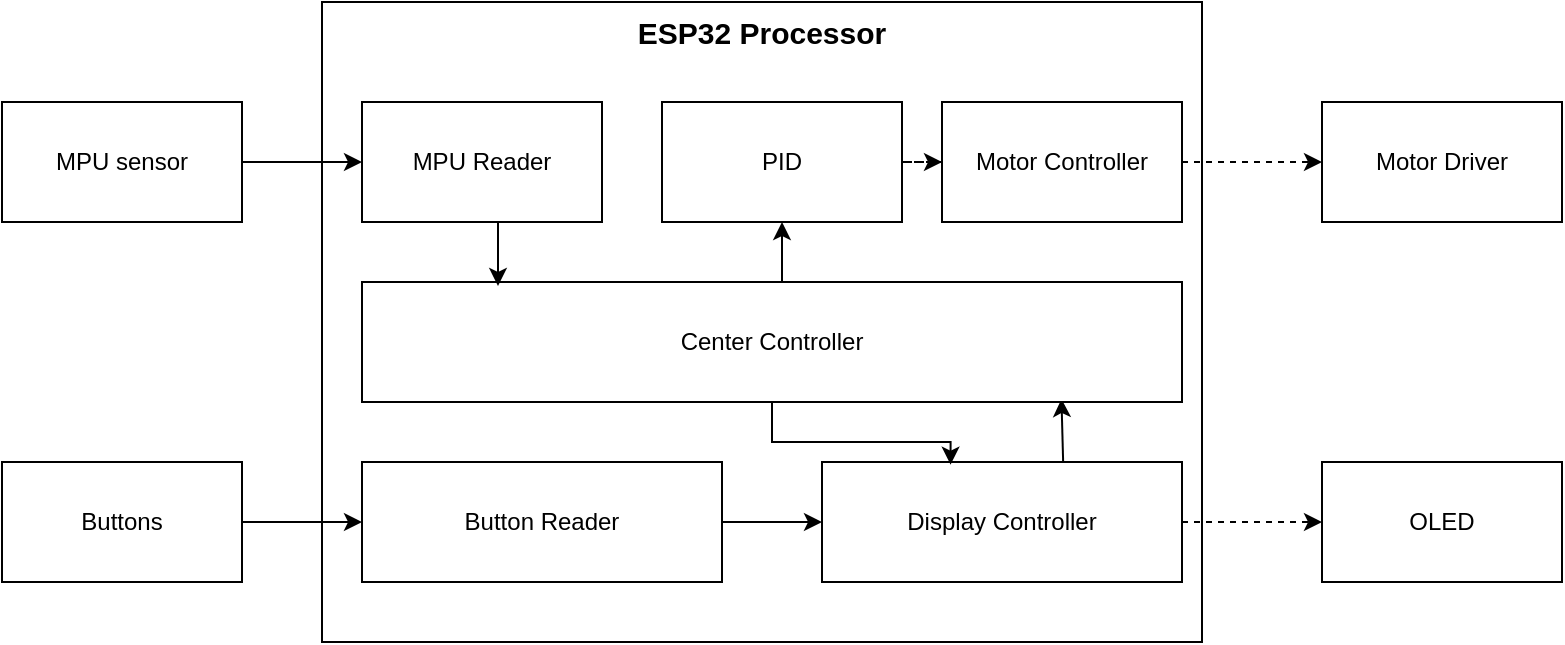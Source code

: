 <mxfile version="24.7.4" pages="3">
  <diagram name="Sumary block" id="FXB2mZ0xPSjjn9bdQ_Oj">
    <mxGraphModel dx="609" dy="326" grid="1" gridSize="10" guides="1" tooltips="1" connect="1" arrows="1" fold="1" page="1" pageScale="1" pageWidth="827" pageHeight="1169" math="0" shadow="0">
      <root>
        <mxCell id="0" />
        <mxCell id="1" parent="0" />
        <mxCell id="ob8WJwhqmF-MajUSoDx4-9" value="&lt;font style=&quot;font-size: 15px;&quot;&gt;&lt;b&gt;ESP32 Processor&lt;/b&gt;&lt;/font&gt;" style="rounded=0;whiteSpace=wrap;html=1;verticalAlign=top;" parent="1" vertex="1">
          <mxGeometry x="180" y="270" width="440" height="320" as="geometry" />
        </mxCell>
        <mxCell id="SYcdP9vyWLaE2hRo2d69-3" style="edgeStyle=orthogonalEdgeStyle;rounded=0;orthogonalLoop=1;jettySize=auto;html=1;" parent="1" source="ob8WJwhqmF-MajUSoDx4-1" target="SYcdP9vyWLaE2hRo2d69-1" edge="1">
          <mxGeometry relative="1" as="geometry" />
        </mxCell>
        <mxCell id="ob8WJwhqmF-MajUSoDx4-1" value="MPU sensor" style="rounded=0;whiteSpace=wrap;html=1;" parent="1" vertex="1">
          <mxGeometry x="20" y="320" width="120" height="60" as="geometry" />
        </mxCell>
        <mxCell id="ob8WJwhqmF-MajUSoDx4-5" style="edgeStyle=orthogonalEdgeStyle;rounded=0;orthogonalLoop=1;jettySize=auto;html=1;entryX=0;entryY=0.5;entryDx=0;entryDy=0;dashed=1;" parent="1" source="kq1z_gf7CGHiFpqKa5aB-1" target="ob8WJwhqmF-MajUSoDx4-4" edge="1">
          <mxGeometry relative="1" as="geometry" />
        </mxCell>
        <mxCell id="ob8WJwhqmF-MajUSoDx4-3" value="PID" style="rounded=0;whiteSpace=wrap;html=1;" parent="1" vertex="1">
          <mxGeometry x="350" y="320" width="120" height="60" as="geometry" />
        </mxCell>
        <mxCell id="ob8WJwhqmF-MajUSoDx4-4" value="Motor Driver" style="rounded=0;whiteSpace=wrap;html=1;" parent="1" vertex="1">
          <mxGeometry x="680" y="320" width="120" height="60" as="geometry" />
        </mxCell>
        <mxCell id="SYcdP9vyWLaE2hRo2d69-4" style="edgeStyle=orthogonalEdgeStyle;rounded=0;orthogonalLoop=1;jettySize=auto;html=1;" parent="1" source="ob8WJwhqmF-MajUSoDx4-11" target="SYcdP9vyWLaE2hRo2d69-2" edge="1">
          <mxGeometry relative="1" as="geometry" />
        </mxCell>
        <mxCell id="ob8WJwhqmF-MajUSoDx4-11" value="Buttons" style="rounded=0;whiteSpace=wrap;html=1;" parent="1" vertex="1">
          <mxGeometry x="20" y="500" width="120" height="60" as="geometry" />
        </mxCell>
        <mxCell id="ob8WJwhqmF-MajUSoDx4-12" value="OLED" style="rounded=0;whiteSpace=wrap;html=1;" parent="1" vertex="1">
          <mxGeometry x="680" y="500" width="120" height="60" as="geometry" />
        </mxCell>
        <mxCell id="ob8WJwhqmF-MajUSoDx4-15" style="edgeStyle=orthogonalEdgeStyle;rounded=0;orthogonalLoop=1;jettySize=auto;html=1;entryX=0;entryY=0.5;entryDx=0;entryDy=0;dashed=1;" parent="1" source="ob8WJwhqmF-MajUSoDx4-13" target="ob8WJwhqmF-MajUSoDx4-12" edge="1">
          <mxGeometry relative="1" as="geometry" />
        </mxCell>
        <mxCell id="L2R0N7FbXxmFbmJ26DGv-1" style="edgeStyle=orthogonalEdgeStyle;rounded=0;orthogonalLoop=1;jettySize=auto;html=1;entryX=0.853;entryY=0.975;entryDx=0;entryDy=0;entryPerimeter=0;exitX=0.67;exitY=0.014;exitDx=0;exitDy=0;exitPerimeter=0;" parent="1" source="ob8WJwhqmF-MajUSoDx4-13" target="ob8WJwhqmF-MajUSoDx4-18" edge="1">
          <mxGeometry relative="1" as="geometry" />
        </mxCell>
        <mxCell id="ob8WJwhqmF-MajUSoDx4-13" value="Display Controller" style="rounded=0;whiteSpace=wrap;html=1;" parent="1" vertex="1">
          <mxGeometry x="430" y="500" width="180" height="60" as="geometry" />
        </mxCell>
        <mxCell id="SYcdP9vyWLaE2hRo2d69-15" style="edgeStyle=orthogonalEdgeStyle;rounded=0;orthogonalLoop=1;jettySize=auto;html=1;entryX=0.357;entryY=0.022;entryDx=0;entryDy=0;entryPerimeter=0;" parent="1" source="ob8WJwhqmF-MajUSoDx4-18" target="ob8WJwhqmF-MajUSoDx4-13" edge="1">
          <mxGeometry relative="1" as="geometry" />
        </mxCell>
        <mxCell id="sHgQ9ysJ1Oy67T5xjqWm-1" style="edgeStyle=orthogonalEdgeStyle;rounded=0;orthogonalLoop=1;jettySize=auto;html=1;" parent="1" source="ob8WJwhqmF-MajUSoDx4-18" target="ob8WJwhqmF-MajUSoDx4-3" edge="1">
          <mxGeometry relative="1" as="geometry">
            <Array as="points">
              <mxPoint x="410" y="400" />
              <mxPoint x="410" y="400" />
            </Array>
          </mxGeometry>
        </mxCell>
        <mxCell id="ob8WJwhqmF-MajUSoDx4-18" value="Center Controller" style="rounded=0;whiteSpace=wrap;html=1;" parent="1" vertex="1">
          <mxGeometry x="200" y="410" width="410" height="60" as="geometry" />
        </mxCell>
        <mxCell id="SYcdP9vyWLaE2hRo2d69-14" style="edgeStyle=orthogonalEdgeStyle;rounded=0;orthogonalLoop=1;jettySize=auto;html=1;" parent="1" source="SYcdP9vyWLaE2hRo2d69-1" edge="1">
          <mxGeometry relative="1" as="geometry">
            <Array as="points">
              <mxPoint x="268" y="412" />
            </Array>
            <mxPoint x="268" y="412" as="targetPoint" />
          </mxGeometry>
        </mxCell>
        <mxCell id="SYcdP9vyWLaE2hRo2d69-1" value="MPU Reader" style="rounded=0;whiteSpace=wrap;html=1;" parent="1" vertex="1">
          <mxGeometry x="200" y="320" width="120" height="60" as="geometry" />
        </mxCell>
        <mxCell id="SYcdP9vyWLaE2hRo2d69-13" style="edgeStyle=orthogonalEdgeStyle;rounded=0;orthogonalLoop=1;jettySize=auto;html=1;" parent="1" source="SYcdP9vyWLaE2hRo2d69-2" target="ob8WJwhqmF-MajUSoDx4-13" edge="1">
          <mxGeometry relative="1" as="geometry" />
        </mxCell>
        <mxCell id="SYcdP9vyWLaE2hRo2d69-2" value="Button Reader" style="rounded=0;whiteSpace=wrap;html=1;" parent="1" vertex="1">
          <mxGeometry x="200" y="500" width="180" height="60" as="geometry" />
        </mxCell>
        <mxCell id="kq1z_gf7CGHiFpqKa5aB-2" value="" style="edgeStyle=orthogonalEdgeStyle;rounded=0;orthogonalLoop=1;jettySize=auto;html=1;entryX=0;entryY=0.5;entryDx=0;entryDy=0;dashed=1;" parent="1" source="ob8WJwhqmF-MajUSoDx4-3" target="kq1z_gf7CGHiFpqKa5aB-1" edge="1">
          <mxGeometry relative="1" as="geometry">
            <mxPoint x="470" y="350" as="sourcePoint" />
            <mxPoint x="630" y="350" as="targetPoint" />
          </mxGeometry>
        </mxCell>
        <mxCell id="kq1z_gf7CGHiFpqKa5aB-1" value="Motor Controller" style="rounded=0;whiteSpace=wrap;html=1;" parent="1" vertex="1">
          <mxGeometry x="490" y="320" width="120" height="60" as="geometry" />
        </mxCell>
      </root>
    </mxGraphModel>
  </diagram>
  <diagram id="-Eq7XE3dsrFAy69oz0bY" name="UI tree">
    <mxGraphModel dx="1254" dy="672" grid="1" gridSize="10" guides="1" tooltips="1" connect="1" arrows="1" fold="1" page="1" pageScale="1" pageWidth="827" pageHeight="1169" math="0" shadow="0">
      <root>
        <mxCell id="0" />
        <mxCell id="1" parent="0" />
        <mxCell id="PEALyhK-E0e9_pDGbfte-1" value="&lt;font style=&quot;font-size: 15px;&quot;&gt;&lt;b&gt;MENU&lt;/b&gt;&lt;/font&gt;" style="rounded=0;whiteSpace=wrap;html=1;verticalAlign=top;" parent="1" vertex="1">
          <mxGeometry x="90" y="210" width="190" height="220" as="geometry" />
        </mxCell>
        <mxCell id="PEALyhK-E0e9_pDGbfte-19" style="edgeStyle=orthogonalEdgeStyle;rounded=0;orthogonalLoop=1;jettySize=auto;html=1;entryX=0;entryY=0.5;entryDx=0;entryDy=0;fillColor=#008a00;strokeColor=#005700;" parent="1" source="PEALyhK-E0e9_pDGbfte-2" target="PEALyhK-E0e9_pDGbfte-15" edge="1">
          <mxGeometry relative="1" as="geometry" />
        </mxCell>
        <mxCell id="PEALyhK-E0e9_pDGbfte-2" value="Start and plot option" style="rounded=0;whiteSpace=wrap;html=1;" parent="1" vertex="1">
          <mxGeometry x="100" y="270" width="170" height="60" as="geometry" />
        </mxCell>
        <mxCell id="PEALyhK-E0e9_pDGbfte-12" style="edgeStyle=orthogonalEdgeStyle;rounded=0;orthogonalLoop=1;jettySize=auto;html=1;entryX=0.5;entryY=0;entryDx=0;entryDy=0;fillColor=#008a00;strokeColor=#005700;" parent="1" source="PEALyhK-E0e9_pDGbfte-3" target="PEALyhK-E0e9_pDGbfte-4" edge="1">
          <mxGeometry relative="1" as="geometry" />
        </mxCell>
        <mxCell id="PEALyhK-E0e9_pDGbfte-3" value="PID&#39;s values option" style="rounded=0;whiteSpace=wrap;html=1;" parent="1" vertex="1">
          <mxGeometry x="100" y="350" width="170" height="60" as="geometry" />
        </mxCell>
        <mxCell id="PEALyhK-E0e9_pDGbfte-13" value="" style="group" parent="1" vertex="1" connectable="0">
          <mxGeometry x="90" y="495" width="190" height="220" as="geometry" />
        </mxCell>
        <mxCell id="PEALyhK-E0e9_pDGbfte-4" value="&lt;span style=&quot;font-size: 15px;&quot;&gt;&lt;b&gt;PID&#39;s Parameters&lt;/b&gt;&lt;/span&gt;" style="rounded=0;whiteSpace=wrap;html=1;verticalAlign=top;" parent="PEALyhK-E0e9_pDGbfte-13" vertex="1">
          <mxGeometry width="190" height="220" as="geometry" />
        </mxCell>
        <mxCell id="PEALyhK-E0e9_pDGbfte-5" value="Kp = Kp_value" style="rounded=0;whiteSpace=wrap;html=1;" parent="PEALyhK-E0e9_pDGbfte-13" vertex="1">
          <mxGeometry x="10" y="60" width="170" height="30" as="geometry" />
        </mxCell>
        <mxCell id="PEALyhK-E0e9_pDGbfte-9" value="Ki = Ki_value" style="rounded=0;whiteSpace=wrap;html=1;" parent="PEALyhK-E0e9_pDGbfte-13" vertex="1">
          <mxGeometry x="10" y="110" width="170" height="30" as="geometry" />
        </mxCell>
        <mxCell id="PEALyhK-E0e9_pDGbfte-10" value="Kd = Kd_value" style="rounded=0;whiteSpace=wrap;html=1;" parent="PEALyhK-E0e9_pDGbfte-13" vertex="1">
          <mxGeometry x="10" y="155" width="170" height="30" as="geometry" />
        </mxCell>
        <mxCell id="PEALyhK-E0e9_pDGbfte-14" value="" style="group" parent="1" vertex="1" connectable="0">
          <mxGeometry x="430" y="30" width="190" height="220" as="geometry" />
        </mxCell>
        <mxCell id="PEALyhK-E0e9_pDGbfte-15" value="&lt;span style=&quot;font-size: 15px;&quot;&gt;&lt;b&gt;Start and plot&lt;/b&gt;&lt;/span&gt;" style="rounded=0;whiteSpace=wrap;html=1;verticalAlign=top;" parent="PEALyhK-E0e9_pDGbfte-14" vertex="1">
          <mxGeometry width="190" height="220" as="geometry" />
        </mxCell>
        <mxCell id="PEALyhK-E0e9_pDGbfte-18" value="Stop" style="rounded=0;whiteSpace=wrap;html=1;" parent="PEALyhK-E0e9_pDGbfte-14" vertex="1">
          <mxGeometry x="10" y="40" width="170" height="30" as="geometry" />
        </mxCell>
        <mxCell id="PEALyhK-E0e9_pDGbfte-20" style="edgeStyle=orthogonalEdgeStyle;rounded=0;orthogonalLoop=1;jettySize=auto;html=1;entryX=0.5;entryY=0;entryDx=0;entryDy=0;fillColor=#e51400;strokeColor=#B20000;" parent="1" source="PEALyhK-E0e9_pDGbfte-18" target="PEALyhK-E0e9_pDGbfte-1" edge="1">
          <mxGeometry relative="1" as="geometry" />
        </mxCell>
        <mxCell id="PEALyhK-E0e9_pDGbfte-21" value="" style="verticalLabelPosition=bottom;shadow=0;dashed=0;align=center;html=1;verticalAlign=top;strokeWidth=1;shape=mxgraph.mockup.graphics.lineChart;strokeColor=none;strokeColor2=#666666;strokeColor3=#008cff;strokeColor4=#dddddd;textShadow=1;" parent="1" vertex="1">
          <mxGeometry x="440" y="120" width="170" height="120" as="geometry" />
        </mxCell>
        <mxCell id="PEALyhK-E0e9_pDGbfte-22" value="" style="group;align=left;" parent="1" vertex="1" connectable="0">
          <mxGeometry x="430" y="270" width="210" height="220" as="geometry" />
        </mxCell>
        <mxCell id="PEALyhK-E0e9_pDGbfte-23" value="&lt;span style=&quot;font-size: 15px;&quot;&gt;&lt;b&gt;Modify&lt;/b&gt;&lt;/span&gt;" style="rounded=0;whiteSpace=wrap;html=1;verticalAlign=top;" parent="PEALyhK-E0e9_pDGbfte-22" vertex="1">
          <mxGeometry width="210" height="220" as="geometry" />
        </mxCell>
        <mxCell id="PEALyhK-E0e9_pDGbfte-27" value="Kp =&amp;nbsp;" style="text;html=1;align=center;verticalAlign=middle;whiteSpace=wrap;rounded=0;" parent="PEALyhK-E0e9_pDGbfte-22" vertex="1">
          <mxGeometry x="10" y="40" width="60" height="30" as="geometry" />
        </mxCell>
        <mxCell id="PEALyhK-E0e9_pDGbfte-28" value="10" style="text;html=1;align=center;verticalAlign=middle;whiteSpace=wrap;rounded=0;fontSize=24;" parent="PEALyhK-E0e9_pDGbfte-22" vertex="1">
          <mxGeometry x="65" y="70" width="60" height="30" as="geometry" />
        </mxCell>
        <mxCell id="PEALyhK-E0e9_pDGbfte-30" value="&lt;div style=&quot;&quot;&gt;&lt;ul style=&quot;padding-left: 5px;&quot;&gt;&lt;li&gt;&lt;span style=&quot;background-color: initial;&quot;&gt;Pressing UP button to increase value&lt;/span&gt;&lt;/li&gt;&lt;li&gt;Pressing DOWN button to decrease value&lt;/li&gt;&lt;/ul&gt;&lt;/div&gt;" style="text;html=1;align=left;verticalAlign=top;whiteSpace=wrap;rounded=0;" parent="PEALyhK-E0e9_pDGbfte-22" vertex="1">
          <mxGeometry x="20" y="120" width="170" height="80" as="geometry" />
        </mxCell>
        <mxCell id="PEALyhK-E0e9_pDGbfte-32" value="" style="group;align=left;" parent="1" vertex="1" connectable="0">
          <mxGeometry x="430" y="510" width="210" height="220" as="geometry" />
        </mxCell>
        <mxCell id="PEALyhK-E0e9_pDGbfte-33" value="&lt;span style=&quot;font-size: 15px;&quot;&gt;&lt;b&gt;Modify&lt;/b&gt;&lt;/span&gt;" style="rounded=0;whiteSpace=wrap;html=1;verticalAlign=top;" parent="PEALyhK-E0e9_pDGbfte-32" vertex="1">
          <mxGeometry width="210" height="220" as="geometry" />
        </mxCell>
        <mxCell id="PEALyhK-E0e9_pDGbfte-34" value="Ki =&amp;nbsp;" style="text;html=1;align=center;verticalAlign=middle;whiteSpace=wrap;rounded=0;" parent="PEALyhK-E0e9_pDGbfte-32" vertex="1">
          <mxGeometry x="10" y="40" width="60" height="30" as="geometry" />
        </mxCell>
        <mxCell id="PEALyhK-E0e9_pDGbfte-35" value="10" style="text;html=1;align=center;verticalAlign=middle;whiteSpace=wrap;rounded=0;fontSize=24;" parent="PEALyhK-E0e9_pDGbfte-32" vertex="1">
          <mxGeometry x="65" y="70" width="60" height="30" as="geometry" />
        </mxCell>
        <mxCell id="PEALyhK-E0e9_pDGbfte-36" value="&lt;div style=&quot;&quot;&gt;&lt;ul style=&quot;padding-left: 5px;&quot;&gt;&lt;li&gt;&lt;span style=&quot;background-color: initial;&quot;&gt;Pressing UP button to increase value&lt;/span&gt;&lt;/li&gt;&lt;li&gt;Pressing DOWN button to decrease value&lt;/li&gt;&lt;/ul&gt;&lt;/div&gt;" style="text;html=1;align=left;verticalAlign=top;whiteSpace=wrap;rounded=0;" parent="PEALyhK-E0e9_pDGbfte-32" vertex="1">
          <mxGeometry x="20" y="120" width="170" height="80" as="geometry" />
        </mxCell>
        <mxCell id="PEALyhK-E0e9_pDGbfte-37" value="" style="group;align=left;" parent="1" vertex="1" connectable="0">
          <mxGeometry x="430" y="750" width="210" height="220" as="geometry" />
        </mxCell>
        <mxCell id="PEALyhK-E0e9_pDGbfte-38" value="&lt;span style=&quot;font-size: 15px;&quot;&gt;&lt;b&gt;Modify&lt;/b&gt;&lt;/span&gt;" style="rounded=0;whiteSpace=wrap;html=1;verticalAlign=top;" parent="PEALyhK-E0e9_pDGbfte-37" vertex="1">
          <mxGeometry width="210" height="220" as="geometry" />
        </mxCell>
        <mxCell id="PEALyhK-E0e9_pDGbfte-39" value="Kd =&amp;nbsp;" style="text;html=1;align=center;verticalAlign=middle;whiteSpace=wrap;rounded=0;" parent="PEALyhK-E0e9_pDGbfte-37" vertex="1">
          <mxGeometry x="10" y="40" width="60" height="30" as="geometry" />
        </mxCell>
        <mxCell id="PEALyhK-E0e9_pDGbfte-40" value="10" style="text;html=1;align=center;verticalAlign=middle;whiteSpace=wrap;rounded=0;fontSize=24;" parent="PEALyhK-E0e9_pDGbfte-37" vertex="1">
          <mxGeometry x="65" y="70" width="60" height="30" as="geometry" />
        </mxCell>
        <mxCell id="PEALyhK-E0e9_pDGbfte-41" value="&lt;div style=&quot;&quot;&gt;&lt;ul style=&quot;padding-left: 5px;&quot;&gt;&lt;li&gt;&lt;span style=&quot;background-color: initial;&quot;&gt;Pressing UP button to increase value&lt;/span&gt;&lt;/li&gt;&lt;li&gt;Pressing DOWN button to decrease value&lt;/li&gt;&lt;/ul&gt;&lt;/div&gt;" style="text;html=1;align=left;verticalAlign=top;whiteSpace=wrap;rounded=0;" parent="PEALyhK-E0e9_pDGbfte-37" vertex="1">
          <mxGeometry x="20" y="120" width="170" height="80" as="geometry" />
        </mxCell>
        <mxCell id="PEALyhK-E0e9_pDGbfte-42" style="edgeStyle=orthogonalEdgeStyle;rounded=0;orthogonalLoop=1;jettySize=auto;html=1;entryX=0;entryY=0.5;entryDx=0;entryDy=0;fillColor=#008a00;strokeColor=#005700;" parent="1" source="PEALyhK-E0e9_pDGbfte-5" target="PEALyhK-E0e9_pDGbfte-23" edge="1">
          <mxGeometry relative="1" as="geometry" />
        </mxCell>
        <mxCell id="PEALyhK-E0e9_pDGbfte-43" style="edgeStyle=orthogonalEdgeStyle;rounded=0;orthogonalLoop=1;jettySize=auto;html=1;entryX=0;entryY=0.5;entryDx=0;entryDy=0;fillColor=#008a00;strokeColor=#005700;" parent="1" source="PEALyhK-E0e9_pDGbfte-9" target="PEALyhK-E0e9_pDGbfte-33" edge="1">
          <mxGeometry relative="1" as="geometry" />
        </mxCell>
        <mxCell id="PEALyhK-E0e9_pDGbfte-44" style="edgeStyle=orthogonalEdgeStyle;rounded=0;orthogonalLoop=1;jettySize=auto;html=1;entryX=0;entryY=0.609;entryDx=0;entryDy=0;entryPerimeter=0;fillColor=#008a00;strokeColor=#005700;" parent="1" source="PEALyhK-E0e9_pDGbfte-10" target="PEALyhK-E0e9_pDGbfte-38" edge="1">
          <mxGeometry relative="1" as="geometry" />
        </mxCell>
        <mxCell id="PEALyhK-E0e9_pDGbfte-61" style="edgeStyle=orthogonalEdgeStyle;rounded=0;orthogonalLoop=1;jettySize=auto;html=1;entryX=0.5;entryY=1;entryDx=0;entryDy=0;fillColor=#f0a30a;strokeColor=#BD7000;" parent="1" source="PEALyhK-E0e9_pDGbfte-45" target="PEALyhK-E0e9_pDGbfte-4" edge="1">
          <mxGeometry relative="1" as="geometry">
            <Array as="points">
              <mxPoint x="900" y="990" />
              <mxPoint x="185" y="990" />
            </Array>
          </mxGeometry>
        </mxCell>
        <mxCell id="PEALyhK-E0e9_pDGbfte-45" value="Are you sure to set the value?" style="rounded=0;whiteSpace=wrap;html=1;verticalAlign=top;fontStyle=1" parent="1" vertex="1">
          <mxGeometry x="720" y="565" width="240" height="110" as="geometry" />
        </mxCell>
        <mxCell id="PEALyhK-E0e9_pDGbfte-46" value="&lt;div&gt;&lt;ul style=&quot;padding-left: 5px;&quot;&gt;&lt;li&gt;Pressing OK button if you sure&amp;nbsp;&lt;/li&gt;&lt;li&gt;Pressing ESC button if you want to cancel the modification&amp;nbsp;&lt;/li&gt;&lt;/ul&gt;&lt;/div&gt;" style="text;html=1;align=left;verticalAlign=middle;whiteSpace=wrap;rounded=0;" parent="1" vertex="1">
          <mxGeometry x="740" y="595" width="200" height="70" as="geometry" />
        </mxCell>
        <mxCell id="PEALyhK-E0e9_pDGbfte-48" style="edgeStyle=orthogonalEdgeStyle;rounded=0;orthogonalLoop=1;jettySize=auto;html=1;entryX=0.5;entryY=0;entryDx=0;entryDy=0;fillColor=#008a00;strokeColor=#005700;" parent="1" source="PEALyhK-E0e9_pDGbfte-23" target="PEALyhK-E0e9_pDGbfte-45" edge="1">
          <mxGeometry relative="1" as="geometry" />
        </mxCell>
        <mxCell id="PEALyhK-E0e9_pDGbfte-49" style="edgeStyle=orthogonalEdgeStyle;rounded=0;orthogonalLoop=1;jettySize=auto;html=1;fillColor=#008a00;strokeColor=#005700;" parent="1" source="PEALyhK-E0e9_pDGbfte-33" target="PEALyhK-E0e9_pDGbfte-45" edge="1">
          <mxGeometry relative="1" as="geometry" />
        </mxCell>
        <mxCell id="PEALyhK-E0e9_pDGbfte-50" style="edgeStyle=orthogonalEdgeStyle;rounded=0;orthogonalLoop=1;jettySize=auto;html=1;entryX=0.5;entryY=1;entryDx=0;entryDy=0;fillColor=#008a00;strokeColor=#005700;" parent="1" source="PEALyhK-E0e9_pDGbfte-38" target="PEALyhK-E0e9_pDGbfte-45" edge="1">
          <mxGeometry relative="1" as="geometry" />
        </mxCell>
        <mxCell id="PEALyhK-E0e9_pDGbfte-57" value="" style="endArrow=classic;html=1;rounded=0;exitX=0.75;exitY=0;exitDx=0;exitDy=0;entryX=0.75;entryY=1;entryDx=0;entryDy=0;fillColor=#f0a30a;strokeColor=#BD7000;" parent="1" source="PEALyhK-E0e9_pDGbfte-4" target="PEALyhK-E0e9_pDGbfte-1" edge="1">
          <mxGeometry width="50" height="50" relative="1" as="geometry">
            <mxPoint x="430" y="530" as="sourcePoint" />
            <mxPoint x="480" y="480" as="targetPoint" />
          </mxGeometry>
        </mxCell>
        <mxCell id="PEALyhK-E0e9_pDGbfte-58" style="edgeStyle=orthogonalEdgeStyle;rounded=0;orthogonalLoop=1;jettySize=auto;html=1;entryX=0.995;entryY=0.151;entryDx=0;entryDy=0;entryPerimeter=0;fillColor=#f0a30a;strokeColor=#BD7000;" parent="1" source="PEALyhK-E0e9_pDGbfte-23" target="PEALyhK-E0e9_pDGbfte-4" edge="1">
          <mxGeometry relative="1" as="geometry">
            <Array as="points">
              <mxPoint x="330" y="350" />
              <mxPoint x="330" y="528" />
            </Array>
          </mxGeometry>
        </mxCell>
        <mxCell id="PEALyhK-E0e9_pDGbfte-59" style="edgeStyle=orthogonalEdgeStyle;rounded=0;orthogonalLoop=1;jettySize=auto;html=1;fillColor=#f0a30a;strokeColor=#BD7000;" parent="1" source="PEALyhK-E0e9_pDGbfte-33" target="PEALyhK-E0e9_pDGbfte-4" edge="1">
          <mxGeometry relative="1" as="geometry">
            <Array as="points">
              <mxPoint x="390" y="605" />
              <mxPoint x="390" y="605" />
            </Array>
          </mxGeometry>
        </mxCell>
        <mxCell id="PEALyhK-E0e9_pDGbfte-60" style="edgeStyle=orthogonalEdgeStyle;rounded=0;orthogonalLoop=1;jettySize=auto;html=1;entryX=0.999;entryY=0.668;entryDx=0;entryDy=0;entryPerimeter=0;fillColor=#f0a30a;strokeColor=#BD7000;" parent="1" source="PEALyhK-E0e9_pDGbfte-38" target="PEALyhK-E0e9_pDGbfte-4" edge="1">
          <mxGeometry relative="1" as="geometry">
            <Array as="points">
              <mxPoint x="380" y="860" />
              <mxPoint x="380" y="642" />
            </Array>
          </mxGeometry>
        </mxCell>
        <mxCell id="PEALyhK-E0e9_pDGbfte-63" style="edgeStyle=orthogonalEdgeStyle;rounded=0;orthogonalLoop=1;jettySize=auto;html=1;entryX=0.996;entryY=0.653;entryDx=0;entryDy=0;entryPerimeter=0;fillColor=#f0a30a;strokeColor=#BD7000;" parent="1" source="PEALyhK-E0e9_pDGbfte-45" target="PEALyhK-E0e9_pDGbfte-33" edge="1">
          <mxGeometry relative="1" as="geometry">
            <Array as="points">
              <mxPoint x="700" y="654" />
              <mxPoint x="700" y="654" />
            </Array>
          </mxGeometry>
        </mxCell>
        <mxCell id="PEALyhK-E0e9_pDGbfte-66" style="edgeStyle=orthogonalEdgeStyle;rounded=0;orthogonalLoop=1;jettySize=auto;html=1;entryX=0.995;entryY=0.682;entryDx=0;entryDy=0;entryPerimeter=0;fillColor=#f0a30a;strokeColor=#BD7000;" parent="1" source="PEALyhK-E0e9_pDGbfte-45" target="PEALyhK-E0e9_pDGbfte-23" edge="1">
          <mxGeometry relative="1" as="geometry">
            <Array as="points">
              <mxPoint x="790" y="420" />
            </Array>
          </mxGeometry>
        </mxCell>
        <mxCell id="PEALyhK-E0e9_pDGbfte-67" style="edgeStyle=orthogonalEdgeStyle;rounded=0;orthogonalLoop=1;jettySize=auto;html=1;entryX=0.995;entryY=0.386;entryDx=0;entryDy=0;entryPerimeter=0;fillColor=#f0a30a;strokeColor=#BD7000;" parent="1" source="PEALyhK-E0e9_pDGbfte-45" target="PEALyhK-E0e9_pDGbfte-38" edge="1">
          <mxGeometry relative="1" as="geometry">
            <Array as="points">
              <mxPoint x="790" y="835" />
            </Array>
          </mxGeometry>
        </mxCell>
        <mxCell id="PEALyhK-E0e9_pDGbfte-71" value="Legend" style="swimlane;whiteSpace=wrap;html=1;" parent="1" vertex="1">
          <mxGeometry y="1030" width="630" height="130" as="geometry" />
        </mxCell>
        <mxCell id="PEALyhK-E0e9_pDGbfte-68" value="" style="endArrow=classic;html=1;rounded=0;fillColor=#008a00;strokeColor=#005700;" parent="PEALyhK-E0e9_pDGbfte-71" edge="1">
          <mxGeometry width="50" height="50" relative="1" as="geometry">
            <mxPoint x="10" y="70" as="sourcePoint" />
            <mxPoint x="70" y="70" as="targetPoint" />
          </mxGeometry>
        </mxCell>
        <mxCell id="PEALyhK-E0e9_pDGbfte-70" value="" style="endArrow=classic;html=1;rounded=0;fillColor=#e3c800;strokeColor=#B09500;" parent="PEALyhK-E0e9_pDGbfte-71" edge="1">
          <mxGeometry width="50" height="50" relative="1" as="geometry">
            <mxPoint x="220" y="70" as="sourcePoint" />
            <mxPoint x="280" y="70" as="targetPoint" />
          </mxGeometry>
        </mxCell>
        <mxCell id="PEALyhK-E0e9_pDGbfte-69" value="" style="endArrow=classic;html=1;rounded=0;fillColor=#e51400;strokeColor=#B20000;" parent="PEALyhK-E0e9_pDGbfte-71" edge="1">
          <mxGeometry width="50" height="50" relative="1" as="geometry">
            <mxPoint x="440" y="70" as="sourcePoint" />
            <mxPoint x="510" y="70" as="targetPoint" />
          </mxGeometry>
        </mxCell>
        <mxCell id="PEALyhK-E0e9_pDGbfte-72" value="btn_OK.pressed = true" style="text;html=1;align=left;verticalAlign=middle;whiteSpace=wrap;rounded=0;" parent="PEALyhK-E0e9_pDGbfte-71" vertex="1">
          <mxGeometry x="10" y="80" width="130" height="30" as="geometry" />
        </mxCell>
        <mxCell id="PEALyhK-E0e9_pDGbfte-73" value="btn_ESC.pressed = true" style="text;html=1;align=left;verticalAlign=middle;whiteSpace=wrap;rounded=0;" parent="PEALyhK-E0e9_pDGbfte-71" vertex="1">
          <mxGeometry x="220" y="80" width="150" height="30" as="geometry" />
        </mxCell>
        <mxCell id="PEALyhK-E0e9_pDGbfte-74" value="btn_OK/btn_ESC.pressed = true" style="text;html=1;align=left;verticalAlign=middle;whiteSpace=wrap;rounded=0;" parent="PEALyhK-E0e9_pDGbfte-71" vertex="1">
          <mxGeometry x="440" y="80" width="180" height="30" as="geometry" />
        </mxCell>
        <mxCell id="J8_PKaqivgGvqUYgzinz-1" value="UI_tree" style="swimlane;whiteSpace=wrap;html=1;" vertex="1" parent="1">
          <mxGeometry x="1030" y="47" width="385" height="210" as="geometry" />
        </mxCell>
        <mxCell id="J8_PKaqivgGvqUYgzinz-2" value="&lt;div align=&quot;left&quot;&gt;&lt;ul&gt;&lt;li&gt;static uint args[], -&amp;gt; &lt;i&gt;variables for button functions&lt;/i&gt;&lt;br&gt;&lt;/li&gt;&lt;li&gt;static uint args_len, -&amp;gt; &lt;i&gt;length of args[]&lt;/i&gt;&lt;br&gt;&lt;/li&gt;&lt;li&gt;UI_tree* next_UI[], -&amp;gt; &lt;i&gt;store addresses of next UIs&lt;/i&gt;&lt;br&gt;&lt;/li&gt;&lt;li&gt;UI_tree* previous_UI, -&amp;gt; &lt;i&gt;store address of previous UI&lt;/i&gt;&lt;br&gt;&lt;/li&gt;&lt;li&gt;uint nextUI_len, -&amp;gt; &lt;i&gt;number of next UIs&lt;/i&gt;&lt;/li&gt;&lt;li&gt;void (*display)(void), -&amp;gt; &lt;i&gt;display UI&lt;/i&gt;&lt;br&gt;&lt;/li&gt;&lt;li&gt;void (*btnUP_func)(void* arg), -&amp;gt; &lt;i&gt;UP button behavior&lt;/i&gt;&lt;br&gt;&lt;/li&gt;&lt;li&gt;void (*btnDOWN_func)(void* arg), -&amp;gt; &lt;i&gt;DOWN button behavior&lt;/i&gt;&lt;br&gt;&lt;/li&gt;&lt;li&gt;void (*btnOK_func)(void* arg), -&amp;gt; &lt;i&gt;OK button behavior&lt;/i&gt;&lt;br&gt;&lt;/li&gt;&lt;li&gt;void (*btn_ESC_func)(void* arg), -&amp;gt; &lt;i&gt;ESC button behavior&lt;/i&gt;&lt;br&gt;&lt;/li&gt;&lt;/ul&gt;&lt;/div&gt;" style="text;html=1;align=left;verticalAlign=top;resizable=0;points=[];autosize=1;strokeColor=none;fillColor=none;" vertex="1" parent="J8_PKaqivgGvqUYgzinz-1">
          <mxGeometry x="-5" y="30" width="390" height="180" as="geometry" />
        </mxCell>
      </root>
    </mxGraphModel>
  </diagram>
  <diagram id="-O6emEo3kcQ5JCbGlDaP" name="Display Controller">
    <mxGraphModel dx="1254" dy="672" grid="1" gridSize="10" guides="1" tooltips="1" connect="1" arrows="1" fold="1" page="1" pageScale="1" pageWidth="850" pageHeight="1100" math="0" shadow="0">
      <root>
        <mxCell id="0" />
        <mxCell id="1" parent="0" />
        <mxCell id="Tfp5iTK2cbrkIickHCcq-5" value="Button Reader" style="rounded=0;whiteSpace=wrap;html=1;verticalAlign=top;fontSize=14;fontStyle=1" parent="1" vertex="1">
          <mxGeometry x="210" y="40" width="120" height="260" as="geometry" />
        </mxCell>
        <mxCell id="Tfp5iTK2cbrkIickHCcq-8" style="rounded=0;orthogonalLoop=1;jettySize=auto;html=1;entryX=0.003;entryY=0.116;entryDx=0;entryDy=0;entryPerimeter=0;" parent="1" source="Tfp5iTK2cbrkIickHCcq-1" target="Tfp5iTK2cbrkIickHCcq-7" edge="1">
          <mxGeometry relative="1" as="geometry" />
        </mxCell>
        <mxCell id="Tfp5iTK2cbrkIickHCcq-1" value="Button OK Signal" style="html=1;shadow=0;dashed=0;align=center;verticalAlign=middle;shape=mxgraph.arrows2.arrow;dy=0;dx=10;notch=0;" parent="1" vertex="1">
          <mxGeometry x="50" y="80" width="120" height="30" as="geometry" />
        </mxCell>
        <mxCell id="Tfp5iTK2cbrkIickHCcq-11" value="" style="rounded=0;orthogonalLoop=1;jettySize=auto;html=1;exitX=1;exitY=0.5;exitDx=0;exitDy=0;exitPerimeter=0;entryX=0.003;entryY=0.374;entryDx=0;entryDy=0;entryPerimeter=0;" parent="1" source="Tfp5iTK2cbrkIickHCcq-2" target="Tfp5iTK2cbrkIickHCcq-7" edge="1">
          <mxGeometry relative="1" as="geometry" />
        </mxCell>
        <mxCell id="Tfp5iTK2cbrkIickHCcq-2" value="Button ESC Signal" style="html=1;shadow=0;dashed=0;align=center;verticalAlign=middle;shape=mxgraph.arrows2.arrow;dy=0;dx=10;notch=0;" parent="1" vertex="1">
          <mxGeometry x="50" y="137" width="120" height="30" as="geometry" />
        </mxCell>
        <mxCell id="Tfp5iTK2cbrkIickHCcq-3" value="Button UP Signal" style="html=1;shadow=0;dashed=0;align=center;verticalAlign=middle;shape=mxgraph.arrows2.arrow;dy=0;dx=10;notch=0;" parent="1" vertex="1">
          <mxGeometry x="50" y="193" width="120" height="30" as="geometry" />
        </mxCell>
        <mxCell id="Tfp5iTK2cbrkIickHCcq-4" value="Button DOWN Signal" style="html=1;shadow=0;dashed=0;align=center;verticalAlign=middle;shape=mxgraph.arrows2.arrow;dy=0;dx=10;notch=0;" parent="1" vertex="1">
          <mxGeometry x="50" y="250" width="120" height="30" as="geometry" />
        </mxCell>
        <mxCell id="Tfp5iTK2cbrkIickHCcq-7" value="void Debounce(button_signal)" style="rounded=1;whiteSpace=wrap;html=1;horizontal=0;" parent="1" vertex="1">
          <mxGeometry x="235" y="70" width="70" height="220" as="geometry" />
        </mxCell>
        <mxCell id="Tfp5iTK2cbrkIickHCcq-12" style="rounded=0;orthogonalLoop=1;jettySize=auto;html=1;entryX=0.037;entryY=0.629;entryDx=0;entryDy=0;entryPerimeter=0;" parent="1" source="Tfp5iTK2cbrkIickHCcq-3" target="Tfp5iTK2cbrkIickHCcq-7" edge="1">
          <mxGeometry relative="1" as="geometry" />
        </mxCell>
        <mxCell id="Tfp5iTK2cbrkIickHCcq-13" style="rounded=0;orthogonalLoop=1;jettySize=auto;html=1;entryX=0.016;entryY=0.889;entryDx=0;entryDy=0;entryPerimeter=0;" parent="1" source="Tfp5iTK2cbrkIickHCcq-4" target="Tfp5iTK2cbrkIickHCcq-7" edge="1">
          <mxGeometry relative="1" as="geometry" />
        </mxCell>
        <mxCell id="Tfp5iTK2cbrkIickHCcq-14" value="" style="endArrow=classic;html=1;rounded=0;exitX=1.014;exitY=0.123;exitDx=0;exitDy=0;exitPerimeter=0;entryX=0.004;entryY=0.211;entryDx=0;entryDy=0;entryPerimeter=0;" parent="1" source="Tfp5iTK2cbrkIickHCcq-7" target="I9agGwkYy5ybdC9cOTG6-3" edge="1">
          <mxGeometry width="50" height="50" relative="1" as="geometry">
            <mxPoint x="470" y="-47.604" as="sourcePoint" />
            <mxPoint x="470" y="96" as="targetPoint" />
          </mxGeometry>
        </mxCell>
        <mxCell id="I9agGwkYy5ybdC9cOTG6-1" value="&lt;div&gt;btnOK_pressed=true&lt;/div&gt;" style="edgeLabel;html=1;align=center;verticalAlign=middle;resizable=0;points=[];" parent="Tfp5iTK2cbrkIickHCcq-14" vertex="1" connectable="0">
          <mxGeometry x="0.16" y="-3" relative="1" as="geometry">
            <mxPoint x="-11" y="-19" as="offset" />
          </mxGeometry>
        </mxCell>
        <mxCell id="Tfp5iTK2cbrkIickHCcq-15" value="" style="endArrow=classic;html=1;rounded=0;exitX=1;exitY=0.118;exitDx=0;exitDy=0;exitPerimeter=0;entryX=0.004;entryY=0.409;entryDx=0;entryDy=0;entryPerimeter=0;" parent="1" target="I9agGwkYy5ybdC9cOTG6-3" edge="1">
          <mxGeometry width="50" height="50" relative="1" as="geometry">
            <mxPoint x="305" y="151.759" as="sourcePoint" />
            <mxPoint x="510" y="160" as="targetPoint" />
          </mxGeometry>
        </mxCell>
        <mxCell id="I9agGwkYy5ybdC9cOTG6-2" value="btnESC_pressed = true" style="edgeLabel;html=1;align=center;verticalAlign=middle;resizable=0;points=[];" parent="Tfp5iTK2cbrkIickHCcq-15" vertex="1" connectable="0">
          <mxGeometry x="0.144" y="1" relative="1" as="geometry">
            <mxPoint x="-9" y="-14" as="offset" />
          </mxGeometry>
        </mxCell>
        <mxCell id="Tfp5iTK2cbrkIickHCcq-16" value="btnUP_pressed = true" style="endArrow=classic;html=1;rounded=0;exitX=1;exitY=0.118;exitDx=0;exitDy=0;exitPerimeter=0;entryX=0;entryY=0.615;entryDx=0;entryDy=0;entryPerimeter=0;" parent="1" target="I9agGwkYy5ybdC9cOTG6-3" edge="1">
          <mxGeometry x="0.03" y="18" width="50" height="50" relative="1" as="geometry">
            <mxPoint x="305" y="207.759" as="sourcePoint" />
            <mxPoint x="470" y="208" as="targetPoint" />
            <mxPoint as="offset" />
          </mxGeometry>
        </mxCell>
        <mxCell id="Tfp5iTK2cbrkIickHCcq-17" value="btnDOWN_pressed = true" style="endArrow=classic;html=1;rounded=0;exitX=0.996;exitY=0.887;exitDx=0;exitDy=0;exitPerimeter=0;entryX=0.007;entryY=0.841;entryDx=0;entryDy=0;entryPerimeter=0;" parent="1" source="Tfp5iTK2cbrkIickHCcq-7" target="I9agGwkYy5ybdC9cOTG6-3" edge="1">
          <mxGeometry x="0.032" y="15" width="50" height="50" relative="1" as="geometry">
            <mxPoint x="305" y="265.236" as="sourcePoint" />
            <mxPoint x="470" y="265" as="targetPoint" />
            <mxPoint as="offset" />
          </mxGeometry>
        </mxCell>
        <mxCell id="2Hw7baKb63pvn4JLiw2p-5" value="" style="edgeStyle=orthogonalEdgeStyle;rounded=0;orthogonalLoop=1;jettySize=auto;html=1;" parent="1" source="I9agGwkYy5ybdC9cOTG6-3" target="2Hw7baKb63pvn4JLiw2p-4" edge="1">
          <mxGeometry relative="1" as="geometry" />
        </mxCell>
        <mxCell id="BHKSukUSAIlFQbzZjtdN-8" style="edgeStyle=orthogonalEdgeStyle;rounded=0;orthogonalLoop=1;jettySize=auto;html=1;" parent="1" source="I9agGwkYy5ybdC9cOTG6-3" target="BHKSukUSAIlFQbzZjtdN-9" edge="1">
          <mxGeometry relative="1" as="geometry">
            <mxPoint x="800" y="80" as="targetPoint" />
            <Array as="points">
              <mxPoint x="740" y="85" />
              <mxPoint x="740" y="85" />
            </Array>
          </mxGeometry>
        </mxCell>
        <mxCell id="I9agGwkYy5ybdC9cOTG6-3" value="Display Controller" style="rounded=0;whiteSpace=wrap;html=1;fontSize=14;fontStyle=1;verticalAlign=top;" parent="1" vertex="1">
          <mxGeometry x="460" y="40" width="270" height="270" as="geometry" />
        </mxCell>
        <mxCell id="2Hw7baKb63pvn4JLiw2p-2" value="current_UI &amp;lt;UI_tree*&amp;gt;" style="rounded=0;whiteSpace=wrap;html=1;" parent="1" vertex="1">
          <mxGeometry x="480" y="105" width="230" height="60" as="geometry" />
        </mxCell>
        <mxCell id="2Hw7baKb63pvn4JLiw2p-3" value="void Display_controller(current_UI)" style="rounded=0;whiteSpace=wrap;html=1;" parent="1" vertex="1">
          <mxGeometry x="480" y="185" width="230" height="60" as="geometry" />
        </mxCell>
        <mxCell id="2Hw7baKb63pvn4JLiw2p-4" value="UI" style="shape=parallelogram;perimeter=parallelogramPerimeter;whiteSpace=wrap;html=1;fixedSize=1;fontSize=12;verticalAlign=middle;rounded=0;fontStyle=0;" parent="1" vertex="1">
          <mxGeometry x="790" y="145" width="120" height="60" as="geometry" />
        </mxCell>
        <mxCell id="BHKSukUSAIlFQbzZjtdN-9" value="Kp, Kd, Ki" style="html=1;shadow=0;dashed=0;align=center;verticalAlign=middle;shape=mxgraph.arrows2.arrow;dy=0;dx=10;notch=0;" parent="1" vertex="1">
          <mxGeometry x="800" y="70" width="100" height="30" as="geometry" />
        </mxCell>
        <mxCell id="ZSxbqcgyy3qcZAaxxUYL-1" value="Menu" style="rounded=0;whiteSpace=wrap;html=1;fontStyle=1" parent="1" vertex="1">
          <mxGeometry x="160" y="390" width="120" height="60" as="geometry" />
        </mxCell>
        <mxCell id="ZSxbqcgyy3qcZAaxxUYL-2" value="Start and plot" style="rounded=0;whiteSpace=wrap;html=1;fontStyle=1" parent="1" vertex="1">
          <mxGeometry x="50" y="500" width="120" height="60" as="geometry" />
        </mxCell>
        <mxCell id="ZSxbqcgyy3qcZAaxxUYL-3" value="PID parameters" style="rounded=0;whiteSpace=wrap;html=1;fontStyle=1" parent="1" vertex="1">
          <mxGeometry x="260" y="500" width="120" height="60" as="geometry" />
        </mxCell>
        <mxCell id="ZSxbqcgyy3qcZAaxxUYL-4" value="Modify KP" style="rounded=0;whiteSpace=wrap;html=1;fontStyle=1" parent="1" vertex="1">
          <mxGeometry x="100" y="610" width="120" height="60" as="geometry" />
        </mxCell>
        <mxCell id="ZSxbqcgyy3qcZAaxxUYL-5" value="Modify KI" style="rounded=0;whiteSpace=wrap;html=1;fontStyle=1" parent="1" vertex="1">
          <mxGeometry x="260" y="610" width="120" height="60" as="geometry" />
        </mxCell>
        <mxCell id="ZSxbqcgyy3qcZAaxxUYL-6" value="Modify KD" style="rounded=0;whiteSpace=wrap;html=1;fontStyle=1" parent="1" vertex="1">
          <mxGeometry x="420" y="610" width="120" height="60" as="geometry" />
        </mxCell>
        <mxCell id="ZSxbqcgyy3qcZAaxxUYL-8" value="" style="endArrow=classic;html=1;rounded=0;" parent="1" source="ZSxbqcgyy3qcZAaxxUYL-1" target="ZSxbqcgyy3qcZAaxxUYL-2" edge="1">
          <mxGeometry width="50" height="50" relative="1" as="geometry">
            <mxPoint x="190" y="670" as="sourcePoint" />
            <mxPoint x="240" y="620" as="targetPoint" />
          </mxGeometry>
        </mxCell>
        <mxCell id="ZSxbqcgyy3qcZAaxxUYL-9" value="" style="endArrow=classic;html=1;rounded=0;exitX=0.75;exitY=1;exitDx=0;exitDy=0;" parent="1" source="ZSxbqcgyy3qcZAaxxUYL-1" target="ZSxbqcgyy3qcZAaxxUYL-3" edge="1">
          <mxGeometry width="50" height="50" relative="1" as="geometry">
            <mxPoint x="200" y="460" as="sourcePoint" />
            <mxPoint x="150" y="510" as="targetPoint" />
          </mxGeometry>
        </mxCell>
        <mxCell id="ZSxbqcgyy3qcZAaxxUYL-10" value="" style="endArrow=classic;html=1;rounded=0;exitX=0.25;exitY=1;exitDx=0;exitDy=0;entryX=0.5;entryY=0;entryDx=0;entryDy=0;" parent="1" source="ZSxbqcgyy3qcZAaxxUYL-3" target="ZSxbqcgyy3qcZAaxxUYL-4" edge="1">
          <mxGeometry width="50" height="50" relative="1" as="geometry">
            <mxPoint x="140" y="460" as="sourcePoint" />
            <mxPoint x="270" y="515" as="targetPoint" />
          </mxGeometry>
        </mxCell>
        <mxCell id="ZSxbqcgyy3qcZAaxxUYL-11" value="" style="endArrow=classic;html=1;rounded=0;exitX=0.5;exitY=1;exitDx=0;exitDy=0;" parent="1" source="ZSxbqcgyy3qcZAaxxUYL-3" target="ZSxbqcgyy3qcZAaxxUYL-5" edge="1">
          <mxGeometry width="50" height="50" relative="1" as="geometry">
            <mxPoint x="300" y="570" as="sourcePoint" />
            <mxPoint x="170" y="620" as="targetPoint" />
          </mxGeometry>
        </mxCell>
        <mxCell id="ZSxbqcgyy3qcZAaxxUYL-12" value="" style="endArrow=classic;html=1;rounded=0;exitX=0.75;exitY=1;exitDx=0;exitDy=0;entryX=0.5;entryY=0;entryDx=0;entryDy=0;" parent="1" source="ZSxbqcgyy3qcZAaxxUYL-3" target="ZSxbqcgyy3qcZAaxxUYL-6" edge="1">
          <mxGeometry width="50" height="50" relative="1" as="geometry">
            <mxPoint x="330" y="570" as="sourcePoint" />
            <mxPoint x="330" y="620" as="targetPoint" />
          </mxGeometry>
        </mxCell>
        <mxCell id="ZSxbqcgyy3qcZAaxxUYL-137" style="rounded=0;orthogonalLoop=1;jettySize=auto;html=1;" parent="1" source="ZSxbqcgyy3qcZAaxxUYL-35" target="ZSxbqcgyy3qcZAaxxUYL-68" edge="1">
          <mxGeometry relative="1" as="geometry">
            <mxPoint x="1470" y="640" as="targetPoint" />
          </mxGeometry>
        </mxCell>
        <mxCell id="ZSxbqcgyy3qcZAaxxUYL-138" style="rounded=0;orthogonalLoop=1;jettySize=auto;html=1;" parent="1" source="ZSxbqcgyy3qcZAaxxUYL-35" target="ZSxbqcgyy3qcZAaxxUYL-46" edge="1">
          <mxGeometry relative="1" as="geometry" />
        </mxCell>
        <mxCell id="ZSxbqcgyy3qcZAaxxUYL-35" value="Menu" style="swimlane;fontStyle=0;childLayout=stackLayout;horizontal=1;startSize=30;horizontalStack=0;resizeParent=1;resizeParentMax=0;resizeLast=0;collapsible=1;marginBottom=0;whiteSpace=wrap;html=1;" parent="1" vertex="1">
          <mxGeometry x="1060" y="390" width="230" height="330" as="geometry" />
        </mxCell>
        <mxCell id="ZSxbqcgyy3qcZAaxxUYL-36" value="args[] = {0}" style="text;strokeColor=none;fillColor=none;align=left;verticalAlign=middle;spacingLeft=4;spacingRight=4;overflow=hidden;points=[[0,0.5],[1,0.5]];portConstraint=eastwest;rotatable=0;whiteSpace=wrap;html=1;" parent="ZSxbqcgyy3qcZAaxxUYL-35" vertex="1">
          <mxGeometry y="30" width="230" height="30" as="geometry" />
        </mxCell>
        <mxCell id="ZSxbqcgyy3qcZAaxxUYL-37" value="args_len = 1" style="text;strokeColor=none;fillColor=none;align=left;verticalAlign=middle;spacingLeft=4;spacingRight=4;overflow=hidden;points=[[0,0.5],[1,0.5]];portConstraint=eastwest;rotatable=0;whiteSpace=wrap;html=1;" parent="ZSxbqcgyy3qcZAaxxUYL-35" vertex="1">
          <mxGeometry y="60" width="230" height="30" as="geometry" />
        </mxCell>
        <mxCell id="ZSxbqcgyy3qcZAaxxUYL-38" value="next_UI[] = {Start_n_Plot, PID_params}" style="text;strokeColor=none;fillColor=none;align=left;verticalAlign=middle;spacingLeft=4;spacingRight=4;overflow=hidden;points=[[0,0.5],[1,0.5]];portConstraint=eastwest;rotatable=0;whiteSpace=wrap;html=1;" parent="ZSxbqcgyy3qcZAaxxUYL-35" vertex="1">
          <mxGeometry y="90" width="230" height="30" as="geometry" />
        </mxCell>
        <mxCell id="ZSxbqcgyy3qcZAaxxUYL-39" value="nextUI_len = 2" style="text;strokeColor=none;fillColor=none;align=left;verticalAlign=middle;spacingLeft=4;spacingRight=4;overflow=hidden;points=[[0,0.5],[1,0.5]];portConstraint=eastwest;rotatable=0;whiteSpace=wrap;html=1;" parent="ZSxbqcgyy3qcZAaxxUYL-35" vertex="1">
          <mxGeometry y="120" width="230" height="30" as="geometry" />
        </mxCell>
        <mxCell id="ZSxbqcgyy3qcZAaxxUYL-40" value="previous_UI = null" style="text;strokeColor=none;fillColor=none;align=left;verticalAlign=middle;spacingLeft=4;spacingRight=4;overflow=hidden;points=[[0,0.5],[1,0.5]];portConstraint=eastwest;rotatable=0;whiteSpace=wrap;html=1;" parent="ZSxbqcgyy3qcZAaxxUYL-35" vertex="1">
          <mxGeometry y="150" width="230" height="30" as="geometry" />
        </mxCell>
        <mxCell id="ZSxbqcgyy3qcZAaxxUYL-41" value="display = draw_menu(args[0])" style="text;strokeColor=none;fillColor=none;align=left;verticalAlign=middle;spacingLeft=4;spacingRight=4;overflow=hidden;points=[[0,0.5],[1,0.5]];portConstraint=eastwest;rotatable=0;whiteSpace=wrap;html=1;" parent="ZSxbqcgyy3qcZAaxxUYL-35" vertex="1">
          <mxGeometry y="180" width="230" height="30" as="geometry" />
        </mxCell>
        <mxCell id="ZSxbqcgyy3qcZAaxxUYL-42" value="btnUP_func = increase(args[0])" style="text;strokeColor=none;fillColor=none;align=left;verticalAlign=middle;spacingLeft=4;spacingRight=4;overflow=hidden;points=[[0,0.5],[1,0.5]];portConstraint=eastwest;rotatable=0;whiteSpace=wrap;html=1;" parent="ZSxbqcgyy3qcZAaxxUYL-35" vertex="1">
          <mxGeometry y="210" width="230" height="30" as="geometry" />
        </mxCell>
        <mxCell id="ZSxbqcgyy3qcZAaxxUYL-43" value="btnDOWN_func = decrease(args[0])" style="text;strokeColor=none;fillColor=none;align=left;verticalAlign=middle;spacingLeft=4;spacingRight=4;overflow=hidden;points=[[0,0.5],[1,0.5]];portConstraint=eastwest;rotatable=0;whiteSpace=wrap;html=1;" parent="ZSxbqcgyy3qcZAaxxUYL-35" vertex="1">
          <mxGeometry y="240" width="230" height="30" as="geometry" />
        </mxCell>
        <mxCell id="ZSxbqcgyy3qcZAaxxUYL-44" value="btnOK_func = go_to(next_UI(args[0]))" style="text;strokeColor=none;fillColor=none;align=left;verticalAlign=middle;spacingLeft=4;spacingRight=4;overflow=hidden;points=[[0,0.5],[1,0.5]];portConstraint=eastwest;rotatable=0;whiteSpace=wrap;html=1;" parent="ZSxbqcgyy3qcZAaxxUYL-35" vertex="1">
          <mxGeometry y="270" width="230" height="30" as="geometry" />
        </mxCell>
        <mxCell id="ZSxbqcgyy3qcZAaxxUYL-45" value="btnESC_func = go_back(previous_UI)" style="text;strokeColor=none;fillColor=none;align=left;verticalAlign=middle;spacingLeft=4;spacingRight=4;overflow=hidden;points=[[0,0.5],[1,0.5]];portConstraint=eastwest;rotatable=0;whiteSpace=wrap;html=1;" parent="ZSxbqcgyy3qcZAaxxUYL-35" vertex="1">
          <mxGeometry y="300" width="230" height="30" as="geometry" />
        </mxCell>
        <mxCell id="ZSxbqcgyy3qcZAaxxUYL-46" value="Start and plot" style="swimlane;fontStyle=0;childLayout=stackLayout;horizontal=1;startSize=30;horizontalStack=0;resizeParent=1;resizeParentMax=0;resizeLast=0;collapsible=1;marginBottom=0;whiteSpace=wrap;html=1;" parent="1" vertex="1">
          <mxGeometry x="740" y="800" width="230" height="330" as="geometry" />
        </mxCell>
        <mxCell id="ZSxbqcgyy3qcZAaxxUYL-47" value="args[] = {}" style="text;strokeColor=none;fillColor=none;align=left;verticalAlign=middle;spacingLeft=4;spacingRight=4;overflow=hidden;points=[[0,0.5],[1,0.5]];portConstraint=eastwest;rotatable=0;whiteSpace=wrap;html=1;" parent="ZSxbqcgyy3qcZAaxxUYL-46" vertex="1">
          <mxGeometry y="30" width="230" height="30" as="geometry" />
        </mxCell>
        <mxCell id="ZSxbqcgyy3qcZAaxxUYL-48" value="args_len = 0" style="text;strokeColor=none;fillColor=none;align=left;verticalAlign=middle;spacingLeft=4;spacingRight=4;overflow=hidden;points=[[0,0.5],[1,0.5]];portConstraint=eastwest;rotatable=0;whiteSpace=wrap;html=1;" parent="ZSxbqcgyy3qcZAaxxUYL-46" vertex="1">
          <mxGeometry y="60" width="230" height="30" as="geometry" />
        </mxCell>
        <mxCell id="ZSxbqcgyy3qcZAaxxUYL-49" value="next_UI[] = {}" style="text;strokeColor=none;fillColor=none;align=left;verticalAlign=middle;spacingLeft=4;spacingRight=4;overflow=hidden;points=[[0,0.5],[1,0.5]];portConstraint=eastwest;rotatable=0;whiteSpace=wrap;html=1;" parent="ZSxbqcgyy3qcZAaxxUYL-46" vertex="1">
          <mxGeometry y="90" width="230" height="30" as="geometry" />
        </mxCell>
        <mxCell id="ZSxbqcgyy3qcZAaxxUYL-50" value="nextUI_len = 0" style="text;strokeColor=none;fillColor=none;align=left;verticalAlign=middle;spacingLeft=4;spacingRight=4;overflow=hidden;points=[[0,0.5],[1,0.5]];portConstraint=eastwest;rotatable=0;whiteSpace=wrap;html=1;" parent="ZSxbqcgyy3qcZAaxxUYL-46" vertex="1">
          <mxGeometry y="120" width="230" height="30" as="geometry" />
        </mxCell>
        <mxCell id="ZSxbqcgyy3qcZAaxxUYL-51" value="previous_UI = Menu" style="text;strokeColor=none;fillColor=none;align=left;verticalAlign=middle;spacingLeft=4;spacingRight=4;overflow=hidden;points=[[0,0.5],[1,0.5]];portConstraint=eastwest;rotatable=0;whiteSpace=wrap;html=1;" parent="ZSxbqcgyy3qcZAaxxUYL-46" vertex="1">
          <mxGeometry y="150" width="230" height="30" as="geometry" />
        </mxCell>
        <mxCell id="ZSxbqcgyy3qcZAaxxUYL-52" value="display = draw_plot(void)" style="text;strokeColor=none;fillColor=none;align=left;verticalAlign=middle;spacingLeft=4;spacingRight=4;overflow=hidden;points=[[0,0.5],[1,0.5]];portConstraint=eastwest;rotatable=0;whiteSpace=wrap;html=1;" parent="ZSxbqcgyy3qcZAaxxUYL-46" vertex="1">
          <mxGeometry y="180" width="230" height="30" as="geometry" />
        </mxCell>
        <mxCell id="ZSxbqcgyy3qcZAaxxUYL-53" value="btnUP_func =null" style="text;strokeColor=none;fillColor=none;align=left;verticalAlign=middle;spacingLeft=4;spacingRight=4;overflow=hidden;points=[[0,0.5],[1,0.5]];portConstraint=eastwest;rotatable=0;whiteSpace=wrap;html=1;" parent="ZSxbqcgyy3qcZAaxxUYL-46" vertex="1">
          <mxGeometry y="210" width="230" height="30" as="geometry" />
        </mxCell>
        <mxCell id="ZSxbqcgyy3qcZAaxxUYL-54" value="btnDOWN_func =null" style="text;strokeColor=none;fillColor=none;align=left;verticalAlign=middle;spacingLeft=4;spacingRight=4;overflow=hidden;points=[[0,0.5],[1,0.5]];portConstraint=eastwest;rotatable=0;whiteSpace=wrap;html=1;" parent="ZSxbqcgyy3qcZAaxxUYL-46" vertex="1">
          <mxGeometry y="240" width="230" height="30" as="geometry" />
        </mxCell>
        <mxCell id="ZSxbqcgyy3qcZAaxxUYL-55" value="btnOK_func = go_back(previous_UI)&lt;span style=&quot;white-space: pre;&quot;&gt;&#x9;&lt;/span&gt;" style="text;strokeColor=none;fillColor=none;align=left;verticalAlign=middle;spacingLeft=4;spacingRight=4;overflow=hidden;points=[[0,0.5],[1,0.5]];portConstraint=eastwest;rotatable=0;whiteSpace=wrap;html=1;" parent="ZSxbqcgyy3qcZAaxxUYL-46" vertex="1">
          <mxGeometry y="270" width="230" height="30" as="geometry" />
        </mxCell>
        <mxCell id="ZSxbqcgyy3qcZAaxxUYL-56" value="btnESC_func = go_back(previous_UI)" style="text;strokeColor=none;fillColor=none;align=left;verticalAlign=middle;spacingLeft=4;spacingRight=4;overflow=hidden;points=[[0,0.5],[1,0.5]];portConstraint=eastwest;rotatable=0;whiteSpace=wrap;html=1;" parent="ZSxbqcgyy3qcZAaxxUYL-46" vertex="1">
          <mxGeometry y="300" width="230" height="30" as="geometry" />
        </mxCell>
        <mxCell id="ZSxbqcgyy3qcZAaxxUYL-139" style="rounded=0;orthogonalLoop=1;jettySize=auto;html=1;" parent="1" source="ZSxbqcgyy3qcZAaxxUYL-68" target="ZSxbqcgyy3qcZAaxxUYL-79" edge="1">
          <mxGeometry relative="1" as="geometry" />
        </mxCell>
        <mxCell id="ZSxbqcgyy3qcZAaxxUYL-140" style="rounded=0;orthogonalLoop=1;jettySize=auto;html=1;" parent="1" source="ZSxbqcgyy3qcZAaxxUYL-68" target="ZSxbqcgyy3qcZAaxxUYL-101" edge="1">
          <mxGeometry relative="1" as="geometry" />
        </mxCell>
        <mxCell id="ZSxbqcgyy3qcZAaxxUYL-141" style="rounded=0;orthogonalLoop=1;jettySize=auto;html=1;" parent="1" source="ZSxbqcgyy3qcZAaxxUYL-68" target="ZSxbqcgyy3qcZAaxxUYL-112" edge="1">
          <mxGeometry relative="1" as="geometry" />
        </mxCell>
        <mxCell id="ZSxbqcgyy3qcZAaxxUYL-68" value="PID parameters" style="swimlane;fontStyle=0;childLayout=stackLayout;horizontal=1;startSize=30;horizontalStack=0;resizeParent=1;resizeParentMax=0;resizeLast=0;collapsible=1;marginBottom=0;whiteSpace=wrap;html=1;" parent="1" vertex="1">
          <mxGeometry x="1500" y="760" width="270" height="330" as="geometry" />
        </mxCell>
        <mxCell id="ZSxbqcgyy3qcZAaxxUYL-69" value="args[] = {0}" style="text;strokeColor=none;fillColor=none;align=left;verticalAlign=middle;spacingLeft=4;spacingRight=4;overflow=hidden;points=[[0,0.5],[1,0.5]];portConstraint=eastwest;rotatable=0;whiteSpace=wrap;html=1;" parent="ZSxbqcgyy3qcZAaxxUYL-68" vertex="1">
          <mxGeometry y="30" width="270" height="30" as="geometry" />
        </mxCell>
        <mxCell id="ZSxbqcgyy3qcZAaxxUYL-70" value="args_len = 1" style="text;strokeColor=none;fillColor=none;align=left;verticalAlign=middle;spacingLeft=4;spacingRight=4;overflow=hidden;points=[[0,0.5],[1,0.5]];portConstraint=eastwest;rotatable=0;whiteSpace=wrap;html=1;" parent="ZSxbqcgyy3qcZAaxxUYL-68" vertex="1">
          <mxGeometry y="60" width="270" height="30" as="geometry" />
        </mxCell>
        <mxCell id="ZSxbqcgyy3qcZAaxxUYL-71" value="next_UI[] = {Modify_Kp, Modify_Ki, Modify_Kd}" style="text;strokeColor=none;fillColor=none;align=left;verticalAlign=middle;spacingLeft=4;spacingRight=4;overflow=hidden;points=[[0,0.5],[1,0.5]];portConstraint=eastwest;rotatable=0;whiteSpace=wrap;html=1;" parent="ZSxbqcgyy3qcZAaxxUYL-68" vertex="1">
          <mxGeometry y="90" width="270" height="30" as="geometry" />
        </mxCell>
        <mxCell id="ZSxbqcgyy3qcZAaxxUYL-72" value="nextUI_len = 3" style="text;strokeColor=none;fillColor=none;align=left;verticalAlign=middle;spacingLeft=4;spacingRight=4;overflow=hidden;points=[[0,0.5],[1,0.5]];portConstraint=eastwest;rotatable=0;whiteSpace=wrap;html=1;" parent="ZSxbqcgyy3qcZAaxxUYL-68" vertex="1">
          <mxGeometry y="120" width="270" height="30" as="geometry" />
        </mxCell>
        <mxCell id="ZSxbqcgyy3qcZAaxxUYL-73" value="previous_UI = Menu" style="text;strokeColor=none;fillColor=none;align=left;verticalAlign=middle;spacingLeft=4;spacingRight=4;overflow=hidden;points=[[0,0.5],[1,0.5]];portConstraint=eastwest;rotatable=0;whiteSpace=wrap;html=1;" parent="ZSxbqcgyy3qcZAaxxUYL-68" vertex="1">
          <mxGeometry y="150" width="270" height="30" as="geometry" />
        </mxCell>
        <mxCell id="ZSxbqcgyy3qcZAaxxUYL-74" value="display = draw_PID_params(args[0])" style="text;strokeColor=none;fillColor=none;align=left;verticalAlign=middle;spacingLeft=4;spacingRight=4;overflow=hidden;points=[[0,0.5],[1,0.5]];portConstraint=eastwest;rotatable=0;whiteSpace=wrap;html=1;" parent="ZSxbqcgyy3qcZAaxxUYL-68" vertex="1">
          <mxGeometry y="180" width="270" height="30" as="geometry" />
        </mxCell>
        <mxCell id="ZSxbqcgyy3qcZAaxxUYL-75" value="btnUP_func = increase(args[0])" style="text;strokeColor=none;fillColor=none;align=left;verticalAlign=middle;spacingLeft=4;spacingRight=4;overflow=hidden;points=[[0,0.5],[1,0.5]];portConstraint=eastwest;rotatable=0;whiteSpace=wrap;html=1;" parent="ZSxbqcgyy3qcZAaxxUYL-68" vertex="1">
          <mxGeometry y="210" width="270" height="30" as="geometry" />
        </mxCell>
        <mxCell id="ZSxbqcgyy3qcZAaxxUYL-76" value="btnDOWN_func = decrease(args[0])" style="text;strokeColor=none;fillColor=none;align=left;verticalAlign=middle;spacingLeft=4;spacingRight=4;overflow=hidden;points=[[0,0.5],[1,0.5]];portConstraint=eastwest;rotatable=0;whiteSpace=wrap;html=1;" parent="ZSxbqcgyy3qcZAaxxUYL-68" vertex="1">
          <mxGeometry y="240" width="270" height="30" as="geometry" />
        </mxCell>
        <mxCell id="ZSxbqcgyy3qcZAaxxUYL-77" value="btnOK_func = go_to(next_UI(args[0]))" style="text;strokeColor=none;fillColor=none;align=left;verticalAlign=middle;spacingLeft=4;spacingRight=4;overflow=hidden;points=[[0,0.5],[1,0.5]];portConstraint=eastwest;rotatable=0;whiteSpace=wrap;html=1;" parent="ZSxbqcgyy3qcZAaxxUYL-68" vertex="1">
          <mxGeometry y="270" width="270" height="30" as="geometry" />
        </mxCell>
        <mxCell id="ZSxbqcgyy3qcZAaxxUYL-78" value="btnESC_func = go_back(previous_UI)" style="text;strokeColor=none;fillColor=none;align=left;verticalAlign=middle;spacingLeft=4;spacingRight=4;overflow=hidden;points=[[0,0.5],[1,0.5]];portConstraint=eastwest;rotatable=0;whiteSpace=wrap;html=1;" parent="ZSxbqcgyy3qcZAaxxUYL-68" vertex="1">
          <mxGeometry y="300" width="270" height="30" as="geometry" />
        </mxCell>
        <mxCell id="ZSxbqcgyy3qcZAaxxUYL-79" value="Modify Kp" style="swimlane;fontStyle=0;childLayout=stackLayout;horizontal=1;startSize=30;horizontalStack=0;resizeParent=1;resizeParentMax=0;resizeLast=0;collapsible=1;marginBottom=0;whiteSpace=wrap;html=1;" parent="1" vertex="1">
          <mxGeometry x="1120" y="1190" width="380" height="330" as="geometry" />
        </mxCell>
        <mxCell id="ZSxbqcgyy3qcZAaxxUYL-80" value="args[] = {Kp}" style="text;strokeColor=none;fillColor=none;align=left;verticalAlign=middle;spacingLeft=4;spacingRight=4;overflow=hidden;points=[[0,0.5],[1,0.5]];portConstraint=eastwest;rotatable=0;whiteSpace=wrap;html=1;" parent="ZSxbqcgyy3qcZAaxxUYL-79" vertex="1">
          <mxGeometry y="30" width="380" height="30" as="geometry" />
        </mxCell>
        <mxCell id="ZSxbqcgyy3qcZAaxxUYL-81" value="args_len = 1" style="text;strokeColor=none;fillColor=none;align=left;verticalAlign=middle;spacingLeft=4;spacingRight=4;overflow=hidden;points=[[0,0.5],[1,0.5]];portConstraint=eastwest;rotatable=0;whiteSpace=wrap;html=1;" parent="ZSxbqcgyy3qcZAaxxUYL-79" vertex="1">
          <mxGeometry y="60" width="380" height="30" as="geometry" />
        </mxCell>
        <mxCell id="ZSxbqcgyy3qcZAaxxUYL-82" value="next_UI[] = {}" style="text;strokeColor=none;fillColor=none;align=left;verticalAlign=middle;spacingLeft=4;spacingRight=4;overflow=hidden;points=[[0,0.5],[1,0.5]];portConstraint=eastwest;rotatable=0;whiteSpace=wrap;html=1;" parent="ZSxbqcgyy3qcZAaxxUYL-79" vertex="1">
          <mxGeometry y="90" width="380" height="30" as="geometry" />
        </mxCell>
        <mxCell id="ZSxbqcgyy3qcZAaxxUYL-83" value="nextUI_len = 0" style="text;strokeColor=none;fillColor=none;align=left;verticalAlign=middle;spacingLeft=4;spacingRight=4;overflow=hidden;points=[[0,0.5],[1,0.5]];portConstraint=eastwest;rotatable=0;whiteSpace=wrap;html=1;" parent="ZSxbqcgyy3qcZAaxxUYL-79" vertex="1">
          <mxGeometry y="120" width="380" height="30" as="geometry" />
        </mxCell>
        <mxCell id="ZSxbqcgyy3qcZAaxxUYL-84" value="previous_UI = PID_params" style="text;strokeColor=none;fillColor=none;align=left;verticalAlign=middle;spacingLeft=4;spacingRight=4;overflow=hidden;points=[[0,0.5],[1,0.5]];portConstraint=eastwest;rotatable=0;whiteSpace=wrap;html=1;" parent="ZSxbqcgyy3qcZAaxxUYL-79" vertex="1">
          <mxGeometry y="150" width="380" height="30" as="geometry" />
        </mxCell>
        <mxCell id="ZSxbqcgyy3qcZAaxxUYL-85" value="display = draw_modify_Kp(args[0])" style="text;strokeColor=none;fillColor=none;align=left;verticalAlign=middle;spacingLeft=4;spacingRight=4;overflow=hidden;points=[[0,0.5],[1,0.5]];portConstraint=eastwest;rotatable=0;whiteSpace=wrap;html=1;" parent="ZSxbqcgyy3qcZAaxxUYL-79" vertex="1">
          <mxGeometry y="180" width="380" height="30" as="geometry" />
        </mxCell>
        <mxCell id="ZSxbqcgyy3qcZAaxxUYL-86" value="btnUP_func = increase(args[0])" style="text;strokeColor=none;fillColor=none;align=left;verticalAlign=middle;spacingLeft=4;spacingRight=4;overflow=hidden;points=[[0,0.5],[1,0.5]];portConstraint=eastwest;rotatable=0;whiteSpace=wrap;html=1;" parent="ZSxbqcgyy3qcZAaxxUYL-79" vertex="1">
          <mxGeometry y="210" width="380" height="30" as="geometry" />
        </mxCell>
        <mxCell id="ZSxbqcgyy3qcZAaxxUYL-87" value="btnDOWN_func = decrease(args[0])" style="text;strokeColor=none;fillColor=none;align=left;verticalAlign=middle;spacingLeft=4;spacingRight=4;overflow=hidden;points=[[0,0.5],[1,0.5]];portConstraint=eastwest;rotatable=0;whiteSpace=wrap;html=1;" parent="ZSxbqcgyy3qcZAaxxUYL-79" vertex="1">
          <mxGeometry y="240" width="380" height="30" as="geometry" />
        </mxCell>
        <mxCell id="ZSxbqcgyy3qcZAaxxUYL-88" value="btnOK_func = set_n_go_back(previous_UI, args[0], external PID.kp)" style="text;strokeColor=none;fillColor=none;align=left;verticalAlign=middle;spacingLeft=4;spacingRight=4;overflow=hidden;points=[[0,0.5],[1,0.5]];portConstraint=eastwest;rotatable=0;whiteSpace=wrap;html=1;" parent="ZSxbqcgyy3qcZAaxxUYL-79" vertex="1">
          <mxGeometry y="270" width="380" height="30" as="geometry" />
        </mxCell>
        <mxCell id="ZSxbqcgyy3qcZAaxxUYL-89" value="btnESC_func = unset_n_go_back(previous_UI)" style="text;strokeColor=none;fillColor=none;align=left;verticalAlign=middle;spacingLeft=4;spacingRight=4;overflow=hidden;points=[[0,0.5],[1,0.5]];portConstraint=eastwest;rotatable=0;whiteSpace=wrap;html=1;" parent="ZSxbqcgyy3qcZAaxxUYL-79" vertex="1">
          <mxGeometry y="300" width="380" height="30" as="geometry" />
        </mxCell>
        <mxCell id="ZSxbqcgyy3qcZAaxxUYL-101" value="Modify Ki" style="swimlane;fontStyle=0;childLayout=stackLayout;horizontal=1;startSize=30;horizontalStack=0;resizeParent=1;resizeParentMax=0;resizeLast=0;collapsible=1;marginBottom=0;whiteSpace=wrap;html=1;" parent="1" vertex="1">
          <mxGeometry x="1550" y="1190" width="380" height="330" as="geometry" />
        </mxCell>
        <mxCell id="ZSxbqcgyy3qcZAaxxUYL-102" value="args[] = {Ki}" style="text;strokeColor=none;fillColor=none;align=left;verticalAlign=middle;spacingLeft=4;spacingRight=4;overflow=hidden;points=[[0,0.5],[1,0.5]];portConstraint=eastwest;rotatable=0;whiteSpace=wrap;html=1;" parent="ZSxbqcgyy3qcZAaxxUYL-101" vertex="1">
          <mxGeometry y="30" width="380" height="30" as="geometry" />
        </mxCell>
        <mxCell id="ZSxbqcgyy3qcZAaxxUYL-103" value="args_len = 1" style="text;strokeColor=none;fillColor=none;align=left;verticalAlign=middle;spacingLeft=4;spacingRight=4;overflow=hidden;points=[[0,0.5],[1,0.5]];portConstraint=eastwest;rotatable=0;whiteSpace=wrap;html=1;" parent="ZSxbqcgyy3qcZAaxxUYL-101" vertex="1">
          <mxGeometry y="60" width="380" height="30" as="geometry" />
        </mxCell>
        <mxCell id="ZSxbqcgyy3qcZAaxxUYL-104" value="next_UI[] = {}" style="text;strokeColor=none;fillColor=none;align=left;verticalAlign=middle;spacingLeft=4;spacingRight=4;overflow=hidden;points=[[0,0.5],[1,0.5]];portConstraint=eastwest;rotatable=0;whiteSpace=wrap;html=1;" parent="ZSxbqcgyy3qcZAaxxUYL-101" vertex="1">
          <mxGeometry y="90" width="380" height="30" as="geometry" />
        </mxCell>
        <mxCell id="ZSxbqcgyy3qcZAaxxUYL-105" value="nextUI_len = 0" style="text;strokeColor=none;fillColor=none;align=left;verticalAlign=middle;spacingLeft=4;spacingRight=4;overflow=hidden;points=[[0,0.5],[1,0.5]];portConstraint=eastwest;rotatable=0;whiteSpace=wrap;html=1;" parent="ZSxbqcgyy3qcZAaxxUYL-101" vertex="1">
          <mxGeometry y="120" width="380" height="30" as="geometry" />
        </mxCell>
        <mxCell id="ZSxbqcgyy3qcZAaxxUYL-106" value="previous_UI = PID_params" style="text;strokeColor=none;fillColor=none;align=left;verticalAlign=middle;spacingLeft=4;spacingRight=4;overflow=hidden;points=[[0,0.5],[1,0.5]];portConstraint=eastwest;rotatable=0;whiteSpace=wrap;html=1;" parent="ZSxbqcgyy3qcZAaxxUYL-101" vertex="1">
          <mxGeometry y="150" width="380" height="30" as="geometry" />
        </mxCell>
        <mxCell id="ZSxbqcgyy3qcZAaxxUYL-107" value="display = draw_modify_Ki(args[0])" style="text;strokeColor=none;fillColor=none;align=left;verticalAlign=middle;spacingLeft=4;spacingRight=4;overflow=hidden;points=[[0,0.5],[1,0.5]];portConstraint=eastwest;rotatable=0;whiteSpace=wrap;html=1;" parent="ZSxbqcgyy3qcZAaxxUYL-101" vertex="1">
          <mxGeometry y="180" width="380" height="30" as="geometry" />
        </mxCell>
        <mxCell id="ZSxbqcgyy3qcZAaxxUYL-108" value="btnUP_func = increase(args[0])" style="text;strokeColor=none;fillColor=none;align=left;verticalAlign=middle;spacingLeft=4;spacingRight=4;overflow=hidden;points=[[0,0.5],[1,0.5]];portConstraint=eastwest;rotatable=0;whiteSpace=wrap;html=1;" parent="ZSxbqcgyy3qcZAaxxUYL-101" vertex="1">
          <mxGeometry y="210" width="380" height="30" as="geometry" />
        </mxCell>
        <mxCell id="ZSxbqcgyy3qcZAaxxUYL-109" value="btnDOWN_func = decrease(args[0])" style="text;strokeColor=none;fillColor=none;align=left;verticalAlign=middle;spacingLeft=4;spacingRight=4;overflow=hidden;points=[[0,0.5],[1,0.5]];portConstraint=eastwest;rotatable=0;whiteSpace=wrap;html=1;" parent="ZSxbqcgyy3qcZAaxxUYL-101" vertex="1">
          <mxGeometry y="240" width="380" height="30" as="geometry" />
        </mxCell>
        <mxCell id="ZSxbqcgyy3qcZAaxxUYL-110" value="btnOK_func = set_n_go_back(previous_UI, args[0], external PID.ki)" style="text;strokeColor=none;fillColor=none;align=left;verticalAlign=middle;spacingLeft=4;spacingRight=4;overflow=hidden;points=[[0,0.5],[1,0.5]];portConstraint=eastwest;rotatable=0;whiteSpace=wrap;html=1;" parent="ZSxbqcgyy3qcZAaxxUYL-101" vertex="1">
          <mxGeometry y="270" width="380" height="30" as="geometry" />
        </mxCell>
        <mxCell id="ZSxbqcgyy3qcZAaxxUYL-111" value="btnESC_func = unset_n_go_back(previous_UI)" style="text;strokeColor=none;fillColor=none;align=left;verticalAlign=middle;spacingLeft=4;spacingRight=4;overflow=hidden;points=[[0,0.5],[1,0.5]];portConstraint=eastwest;rotatable=0;whiteSpace=wrap;html=1;" parent="ZSxbqcgyy3qcZAaxxUYL-101" vertex="1">
          <mxGeometry y="300" width="380" height="30" as="geometry" />
        </mxCell>
        <mxCell id="ZSxbqcgyy3qcZAaxxUYL-112" value="Modify Kd" style="swimlane;fontStyle=0;childLayout=stackLayout;horizontal=1;startSize=30;horizontalStack=0;resizeParent=1;resizeParentMax=0;resizeLast=0;collapsible=1;marginBottom=0;whiteSpace=wrap;html=1;" parent="1" vertex="1">
          <mxGeometry x="1990" y="1190" width="380" height="330" as="geometry" />
        </mxCell>
        <mxCell id="ZSxbqcgyy3qcZAaxxUYL-113" value="args[] = {Kd}" style="text;strokeColor=none;fillColor=none;align=left;verticalAlign=middle;spacingLeft=4;spacingRight=4;overflow=hidden;points=[[0,0.5],[1,0.5]];portConstraint=eastwest;rotatable=0;whiteSpace=wrap;html=1;" parent="ZSxbqcgyy3qcZAaxxUYL-112" vertex="1">
          <mxGeometry y="30" width="380" height="30" as="geometry" />
        </mxCell>
        <mxCell id="ZSxbqcgyy3qcZAaxxUYL-114" value="args_len = 1" style="text;strokeColor=none;fillColor=none;align=left;verticalAlign=middle;spacingLeft=4;spacingRight=4;overflow=hidden;points=[[0,0.5],[1,0.5]];portConstraint=eastwest;rotatable=0;whiteSpace=wrap;html=1;" parent="ZSxbqcgyy3qcZAaxxUYL-112" vertex="1">
          <mxGeometry y="60" width="380" height="30" as="geometry" />
        </mxCell>
        <mxCell id="ZSxbqcgyy3qcZAaxxUYL-115" value="next_UI[] = {}" style="text;strokeColor=none;fillColor=none;align=left;verticalAlign=middle;spacingLeft=4;spacingRight=4;overflow=hidden;points=[[0,0.5],[1,0.5]];portConstraint=eastwest;rotatable=0;whiteSpace=wrap;html=1;" parent="ZSxbqcgyy3qcZAaxxUYL-112" vertex="1">
          <mxGeometry y="90" width="380" height="30" as="geometry" />
        </mxCell>
        <mxCell id="ZSxbqcgyy3qcZAaxxUYL-116" value="nextUI_len = 0" style="text;strokeColor=none;fillColor=none;align=left;verticalAlign=middle;spacingLeft=4;spacingRight=4;overflow=hidden;points=[[0,0.5],[1,0.5]];portConstraint=eastwest;rotatable=0;whiteSpace=wrap;html=1;" parent="ZSxbqcgyy3qcZAaxxUYL-112" vertex="1">
          <mxGeometry y="120" width="380" height="30" as="geometry" />
        </mxCell>
        <mxCell id="ZSxbqcgyy3qcZAaxxUYL-117" value="previous_UI = PID_params" style="text;strokeColor=none;fillColor=none;align=left;verticalAlign=middle;spacingLeft=4;spacingRight=4;overflow=hidden;points=[[0,0.5],[1,0.5]];portConstraint=eastwest;rotatable=0;whiteSpace=wrap;html=1;" parent="ZSxbqcgyy3qcZAaxxUYL-112" vertex="1">
          <mxGeometry y="150" width="380" height="30" as="geometry" />
        </mxCell>
        <mxCell id="ZSxbqcgyy3qcZAaxxUYL-118" value="display = draw_modify_Kd(args[0])" style="text;strokeColor=none;fillColor=none;align=left;verticalAlign=middle;spacingLeft=4;spacingRight=4;overflow=hidden;points=[[0,0.5],[1,0.5]];portConstraint=eastwest;rotatable=0;whiteSpace=wrap;html=1;" parent="ZSxbqcgyy3qcZAaxxUYL-112" vertex="1">
          <mxGeometry y="180" width="380" height="30" as="geometry" />
        </mxCell>
        <mxCell id="ZSxbqcgyy3qcZAaxxUYL-119" value="btnUP_func = increase(args[0])" style="text;strokeColor=none;fillColor=none;align=left;verticalAlign=middle;spacingLeft=4;spacingRight=4;overflow=hidden;points=[[0,0.5],[1,0.5]];portConstraint=eastwest;rotatable=0;whiteSpace=wrap;html=1;" parent="ZSxbqcgyy3qcZAaxxUYL-112" vertex="1">
          <mxGeometry y="210" width="380" height="30" as="geometry" />
        </mxCell>
        <mxCell id="ZSxbqcgyy3qcZAaxxUYL-120" value="btnDOWN_func = decrease(args[0])" style="text;strokeColor=none;fillColor=none;align=left;verticalAlign=middle;spacingLeft=4;spacingRight=4;overflow=hidden;points=[[0,0.5],[1,0.5]];portConstraint=eastwest;rotatable=0;whiteSpace=wrap;html=1;" parent="ZSxbqcgyy3qcZAaxxUYL-112" vertex="1">
          <mxGeometry y="240" width="380" height="30" as="geometry" />
        </mxCell>
        <mxCell id="ZSxbqcgyy3qcZAaxxUYL-121" value="btnOK_func = set_n_go_back(previous_UI, args[0], external PID.kd)" style="text;strokeColor=none;fillColor=none;align=left;verticalAlign=middle;spacingLeft=4;spacingRight=4;overflow=hidden;points=[[0,0.5],[1,0.5]];portConstraint=eastwest;rotatable=0;whiteSpace=wrap;html=1;" parent="ZSxbqcgyy3qcZAaxxUYL-112" vertex="1">
          <mxGeometry y="270" width="380" height="30" as="geometry" />
        </mxCell>
        <mxCell id="ZSxbqcgyy3qcZAaxxUYL-122" value="btnESC_func = unset_n_go_back(previous_UI)" style="text;strokeColor=none;fillColor=none;align=left;verticalAlign=middle;spacingLeft=4;spacingRight=4;overflow=hidden;points=[[0,0.5],[1,0.5]];portConstraint=eastwest;rotatable=0;whiteSpace=wrap;html=1;" parent="ZSxbqcgyy3qcZAaxxUYL-112" vertex="1">
          <mxGeometry y="300" width="380" height="30" as="geometry" />
        </mxCell>
        <mxCell id="ZSxbqcgyy3qcZAaxxUYL-123" value="&amp;nbsp;" style="text;whiteSpace=wrap;html=1;" parent="1" vertex="1">
          <mxGeometry x="1420" y="1500" width="40" height="40" as="geometry" />
        </mxCell>
        <mxCell id="ZSxbqcgyy3qcZAaxxUYL-144" value="Display_controller" style="swimlane;whiteSpace=wrap;html=1;" parent="1" vertex="1">
          <mxGeometry x="1410" y="320" width="200" height="200" as="geometry" />
        </mxCell>
        <mxCell id="ZSxbqcgyy3qcZAaxxUYL-145" value="current_UI &amp;lt;UI_tree*&amp;gt;" style="rounded=0;whiteSpace=wrap;html=1;" parent="ZSxbqcgyy3qcZAaxxUYL-144" vertex="1">
          <mxGeometry x="20" y="75" width="145" height="60" as="geometry" />
        </mxCell>
        <mxCell id="ZSxbqcgyy3qcZAaxxUYL-146" style="edgeStyle=orthogonalEdgeStyle;rounded=0;orthogonalLoop=1;jettySize=auto;html=1;entryX=0.5;entryY=1;entryDx=0;entryDy=0;" parent="ZSxbqcgyy3qcZAaxxUYL-144" source="ZSxbqcgyy3qcZAaxxUYL-145" target="ZSxbqcgyy3qcZAaxxUYL-145" edge="1">
          <mxGeometry relative="1" as="geometry" />
        </mxCell>
        <mxCell id="ZSxbqcgyy3qcZAaxxUYL-147" style="rounded=0;orthogonalLoop=1;jettySize=auto;html=1;entryX=1;entryY=0.5;entryDx=0;entryDy=0;dashed=1;" parent="1" source="ZSxbqcgyy3qcZAaxxUYL-145" target="ZSxbqcgyy3qcZAaxxUYL-39" edge="1">
          <mxGeometry relative="1" as="geometry" />
        </mxCell>
      </root>
    </mxGraphModel>
  </diagram>
</mxfile>
